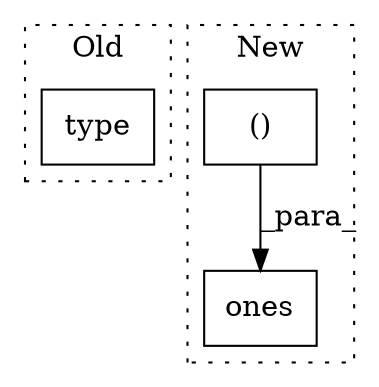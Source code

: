 digraph G {
subgraph cluster0 {
1 [label="type" a="32" s="1775,1786" l="5,1" shape="box"];
label = "Old";
style="dotted";
}
subgraph cluster1 {
2 [label="ones" a="32" s="1500,1555" l="10,2" shape="box"];
3 [label="()" a="106" s="1510" l="45" shape="box"];
label = "New";
style="dotted";
}
3 -> 2 [label="_para_"];
}